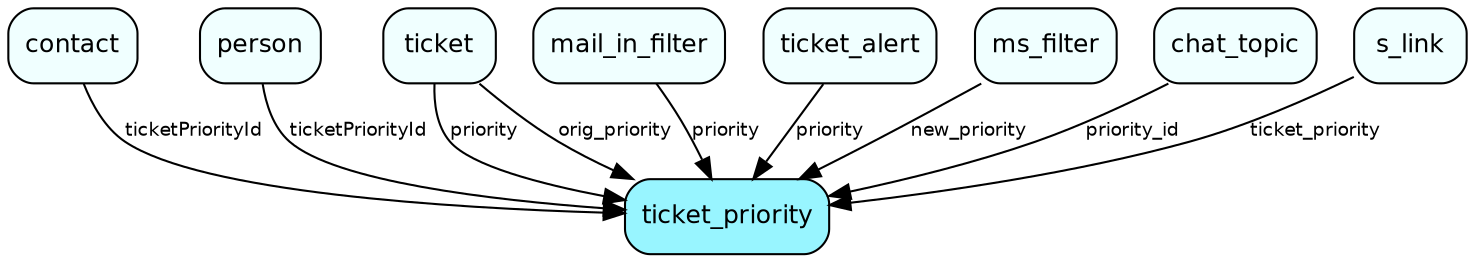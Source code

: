 digraph ticket_priority  {
node [shape = box style="rounded, filled" fontname = "Helvetica" fontsize = "12" ]
edge [fontname = "Helvetica" fontsize = "9"]

ticket_priority[fillcolor = "cadetblue1"]
contact[fillcolor = "azure1"]
person[fillcolor = "azure1"]
ticket[fillcolor = "azure1"]
mail_in_filter[fillcolor = "azure1"]
ticket_alert[fillcolor = "azure1"]
ms_filter[fillcolor = "azure1"]
chat_topic[fillcolor = "azure1"]
s_link[fillcolor = "azure1"]
contact -> ticket_priority [label = "ticketPriorityId"]
person -> ticket_priority [label = "ticketPriorityId"]
ticket -> ticket_priority [label = "priority"]
ticket -> ticket_priority [label = "orig_priority"]
mail_in_filter -> ticket_priority [label = "priority"]
ticket_alert -> ticket_priority [label = "priority"]
ms_filter -> ticket_priority [label = "new_priority"]
chat_topic -> ticket_priority [label = "priority_id"]
s_link -> ticket_priority [label = "ticket_priority"]
}
